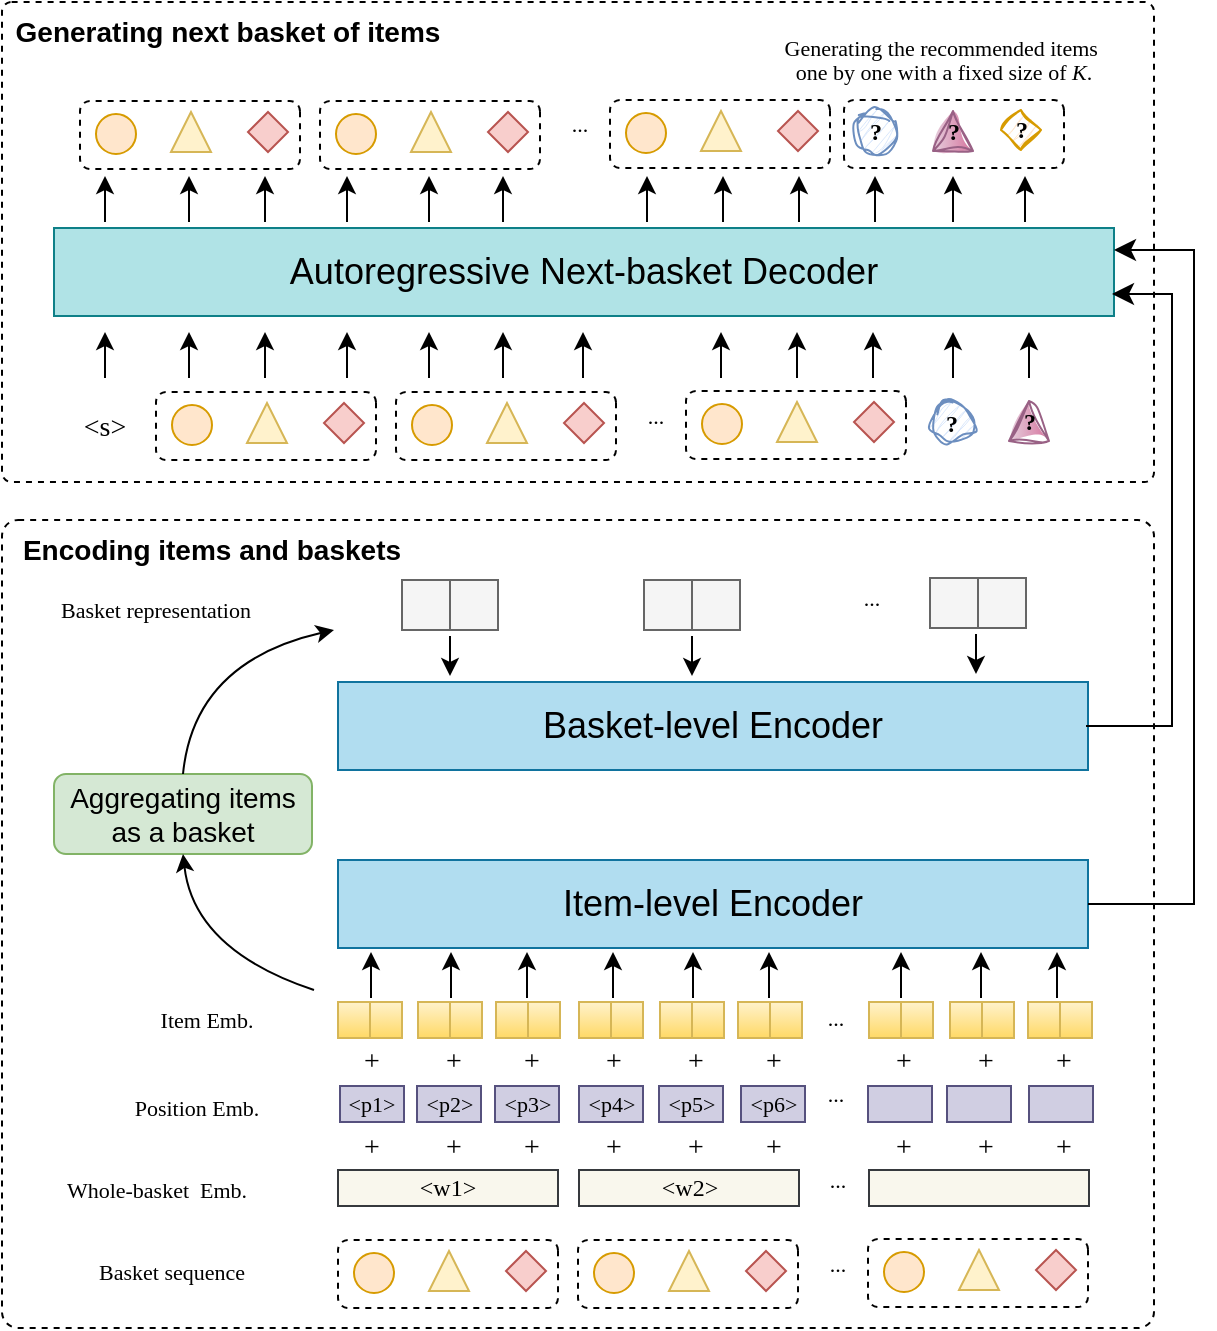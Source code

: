 <mxfile version="20.8.15" type="github">
  <diagram name="第 1 页" id="8yKQ9P1fdUPXftmwA2rd">
    <mxGraphModel dx="1050" dy="493" grid="1" gridSize="10" guides="1" tooltips="1" connect="1" arrows="1" fold="1" page="1" pageScale="1" pageWidth="610" pageHeight="670" math="0" shadow="0">
      <root>
        <mxCell id="0" />
        <mxCell id="1" parent="0" />
        <mxCell id="prbzHfDhQ1h4LxpTt1DE-318" value="" style="rounded=1;whiteSpace=wrap;html=1;fontFamily=Comic Sans MS;fontSize=12;dashed=1;arcSize=2;" vertex="1" parent="1">
          <mxGeometry x="4" y="3" width="576" height="240" as="geometry" />
        </mxCell>
        <mxCell id="prbzHfDhQ1h4LxpTt1DE-317" value="" style="rounded=1;whiteSpace=wrap;html=1;fontFamily=Comic Sans MS;fontSize=12;dashed=1;arcSize=2;" vertex="1" parent="1">
          <mxGeometry x="4" y="262" width="576" height="404" as="geometry" />
        </mxCell>
        <mxCell id="prbzHfDhQ1h4LxpTt1DE-309" value="" style="rounded=1;whiteSpace=wrap;html=1;dashed=1;direction=south;container=0;" vertex="1" parent="1">
          <mxGeometry x="425" y="52" width="110" height="34" as="geometry" />
        </mxCell>
        <mxCell id="prbzHfDhQ1h4LxpTt1DE-4" value="Aggregating items &lt;br&gt;as a basket" style="rounded=1;whiteSpace=wrap;html=1;fontSize=14;fillColor=#d5e8d4;strokeColor=#82b366;" vertex="1" parent="1">
          <mxGeometry x="30" y="389" width="129" height="40" as="geometry" />
        </mxCell>
        <mxCell id="prbzHfDhQ1h4LxpTt1DE-5" value="&lt;p style=&quot;line-height: 0%;&quot;&gt;&lt;font face=&quot;Comic Sans MS&quot; style=&quot;font-size: 11px;&quot;&gt;Basket&amp;nbsp;&lt;/font&gt;&lt;span style=&quot;font-size: 11px; font-family: &amp;quot;Comic Sans MS&amp;quot;; background-color: initial;&quot;&gt;sequence&lt;/span&gt;&lt;/p&gt;" style="text;strokeColor=none;align=center;fillColor=none;html=1;verticalAlign=middle;whiteSpace=wrap;rounded=0;dashed=1;" vertex="1" parent="1">
          <mxGeometry x="38.5" y="622" width="100" height="30" as="geometry" />
        </mxCell>
        <mxCell id="prbzHfDhQ1h4LxpTt1DE-36" value="" style="curved=1;endArrow=classic;html=1;rounded=0;fontFamily=Comic Sans MS;fontSize=14;entryX=0.5;entryY=1;entryDx=0;entryDy=0;" edge="1" parent="1" target="prbzHfDhQ1h4LxpTt1DE-4">
          <mxGeometry width="50" height="50" relative="1" as="geometry">
            <mxPoint x="160" y="497" as="sourcePoint" />
            <mxPoint x="93" y="436" as="targetPoint" />
            <Array as="points">
              <mxPoint x="100" y="477" />
            </Array>
          </mxGeometry>
        </mxCell>
        <mxCell id="prbzHfDhQ1h4LxpTt1DE-37" value="" style="curved=1;endArrow=classic;html=1;rounded=0;fontFamily=Comic Sans MS;fontSize=14;exitX=0.5;exitY=0;exitDx=0;exitDy=0;" edge="1" parent="1" source="prbzHfDhQ1h4LxpTt1DE-4">
          <mxGeometry width="50" height="50" relative="1" as="geometry">
            <mxPoint x="75" y="346" as="sourcePoint" />
            <mxPoint x="170" y="317" as="targetPoint" />
            <Array as="points">
              <mxPoint x="100" y="333" />
            </Array>
          </mxGeometry>
        </mxCell>
        <mxCell id="prbzHfDhQ1h4LxpTt1DE-47" value="&lt;p style=&quot;line-height: 0%;&quot;&gt;&lt;font face=&quot;Comic Sans MS&quot;&gt;&lt;span style=&quot;font-size: 11px;&quot;&gt;...&lt;/span&gt;&lt;/font&gt;&lt;/p&gt;" style="text;strokeColor=none;align=center;fillColor=none;html=1;verticalAlign=middle;whiteSpace=wrap;rounded=0;dashed=1;" vertex="1" parent="1">
          <mxGeometry x="424" y="285" width="30" height="30" as="geometry" />
        </mxCell>
        <mxCell id="prbzHfDhQ1h4LxpTt1DE-8" value="" style="rounded=1;whiteSpace=wrap;html=1;dashed=1;direction=south;container=0;" vertex="1" parent="1">
          <mxGeometry x="172" y="622" width="110" height="34" as="geometry" />
        </mxCell>
        <mxCell id="prbzHfDhQ1h4LxpTt1DE-9" value="" style="ellipse;whiteSpace=wrap;html=1;aspect=fixed;fillColor=#ffe6cc;strokeColor=#d79b00;container=0;" vertex="1" parent="1">
          <mxGeometry x="180" y="628.5" width="20" height="20" as="geometry" />
        </mxCell>
        <mxCell id="prbzHfDhQ1h4LxpTt1DE-26" value="" style="triangle;whiteSpace=wrap;html=1;fontFamily=Comic Sans MS;fontSize=14;direction=north;fillColor=#fff2cc;strokeColor=#d6b656;container=0;" vertex="1" parent="1">
          <mxGeometry x="217.5" y="627.5" width="20" height="20" as="geometry" />
        </mxCell>
        <mxCell id="prbzHfDhQ1h4LxpTt1DE-32" value="" style="rhombus;whiteSpace=wrap;html=1;fontFamily=Comic Sans MS;fontSize=14;fillColor=#f8cecc;strokeColor=#b85450;container=0;" vertex="1" parent="1">
          <mxGeometry x="256" y="627.5" width="20" height="20" as="geometry" />
        </mxCell>
        <mxCell id="prbzHfDhQ1h4LxpTt1DE-60" value="&lt;p style=&quot;line-height: 0%;&quot;&gt;&lt;font face=&quot;Comic Sans MS&quot;&gt;&lt;span style=&quot;font-size: 11px;&quot;&gt;...&lt;/span&gt;&lt;/font&gt;&lt;/p&gt;" style="text;strokeColor=none;align=center;fillColor=none;html=1;verticalAlign=middle;whiteSpace=wrap;rounded=0;dashed=1;" vertex="1" parent="1">
          <mxGeometry x="407" y="617.5" width="30" height="30" as="geometry" />
        </mxCell>
        <mxCell id="prbzHfDhQ1h4LxpTt1DE-73" value="&lt;font style=&quot;font-size: 18px;&quot;&gt;Item-level Encoder&lt;/font&gt;" style="rounded=0;whiteSpace=wrap;html=1;fillColor=#b1ddf0;strokeColor=#10739e;" vertex="1" parent="1">
          <mxGeometry x="172" y="432" width="375" height="44" as="geometry" />
        </mxCell>
        <mxCell id="prbzHfDhQ1h4LxpTt1DE-76" value="&lt;p style=&quot;line-height: 0%;&quot;&gt;&lt;font face=&quot;Comic Sans MS&quot;&gt;&lt;span style=&quot;font-size: 11px;&quot;&gt;Item Emb.&lt;/span&gt;&lt;/font&gt;&lt;/p&gt;" style="text;strokeColor=none;align=center;fillColor=none;html=1;verticalAlign=middle;whiteSpace=wrap;rounded=0;dashed=1;" vertex="1" parent="1">
          <mxGeometry x="68.25" y="496" width="76.5" height="30" as="geometry" />
        </mxCell>
        <mxCell id="prbzHfDhQ1h4LxpTt1DE-78" value="&lt;p style=&quot;line-height: 0%;&quot;&gt;&lt;font face=&quot;Comic Sans MS&quot;&gt;&lt;span style=&quot;font-size: 11px;&quot;&gt;Whole-basket&amp;nbsp; Emb.&lt;/span&gt;&lt;/font&gt;&lt;/p&gt;" style="text;strokeColor=none;align=center;fillColor=none;html=1;verticalAlign=middle;whiteSpace=wrap;rounded=0;dashed=1;" vertex="1" parent="1">
          <mxGeometry x="24" y="581" width="114.5" height="30" as="geometry" />
        </mxCell>
        <mxCell id="prbzHfDhQ1h4LxpTt1DE-79" value="&lt;p style=&quot;line-height: 0%;&quot;&gt;&lt;font face=&quot;Comic Sans MS&quot;&gt;&lt;span style=&quot;font-size: 11px;&quot;&gt;Position Emb.&lt;/span&gt;&lt;/font&gt;&lt;/p&gt;" style="text;strokeColor=none;align=center;fillColor=none;html=1;verticalAlign=middle;whiteSpace=wrap;rounded=0;dashed=1;" vertex="1" parent="1">
          <mxGeometry x="63.25" y="540" width="76.5" height="30" as="geometry" />
        </mxCell>
        <mxCell id="prbzHfDhQ1h4LxpTt1DE-113" value="+" style="text;strokeColor=none;align=center;fillColor=none;html=1;verticalAlign=middle;whiteSpace=wrap;rounded=0;fontSize=14;fontFamily=Lucida Console;" vertex="1" parent="1">
          <mxGeometry x="184" y="528" width="10" height="10" as="geometry" />
        </mxCell>
        <mxCell id="prbzHfDhQ1h4LxpTt1DE-114" value="+" style="text;strokeColor=none;align=center;fillColor=none;html=1;verticalAlign=middle;whiteSpace=wrap;rounded=0;fontSize=14;fontFamily=Lucida Console;" vertex="1" parent="1">
          <mxGeometry x="225" y="528" width="10" height="10" as="geometry" />
        </mxCell>
        <mxCell id="prbzHfDhQ1h4LxpTt1DE-115" value="+" style="text;strokeColor=none;align=center;fillColor=none;html=1;verticalAlign=middle;whiteSpace=wrap;rounded=0;fontSize=14;fontFamily=Lucida Console;" vertex="1" parent="1">
          <mxGeometry x="264" y="528" width="10" height="10" as="geometry" />
        </mxCell>
        <mxCell id="prbzHfDhQ1h4LxpTt1DE-122" value="&lt;font style=&quot;font-size: 11px;&quot;&gt;&amp;lt;p1&amp;gt;&lt;/font&gt;" style="rounded=0;whiteSpace=wrap;html=1;fontFamily=Lucida Console;fontSize=14;fillColor=#d0cee2;strokeColor=#56517e;" vertex="1" parent="1">
          <mxGeometry x="173" y="545" width="32" height="18" as="geometry" />
        </mxCell>
        <mxCell id="prbzHfDhQ1h4LxpTt1DE-123" value="&lt;font style=&quot;font-size: 11px;&quot;&gt;&amp;lt;p2&amp;gt;&lt;/font&gt;" style="rounded=0;whiteSpace=wrap;html=1;fontFamily=Lucida Console;fontSize=14;fillColor=#d0cee2;strokeColor=#56517e;" vertex="1" parent="1">
          <mxGeometry x="211.5" y="545" width="32" height="18" as="geometry" />
        </mxCell>
        <mxCell id="prbzHfDhQ1h4LxpTt1DE-124" value="&lt;font style=&quot;font-size: 11px;&quot;&gt;&amp;lt;p3&amp;gt;&lt;/font&gt;" style="rounded=0;whiteSpace=wrap;html=1;fontFamily=Lucida Console;fontSize=14;fillColor=#d0cee2;strokeColor=#56517e;" vertex="1" parent="1">
          <mxGeometry x="250.5" y="545" width="32" height="18" as="geometry" />
        </mxCell>
        <mxCell id="prbzHfDhQ1h4LxpTt1DE-126" value="&lt;font style=&quot;font-size: 11px;&quot;&gt;&amp;lt;p4&amp;gt;&lt;/font&gt;" style="rounded=0;whiteSpace=wrap;html=1;fontFamily=Lucida Console;fontSize=14;fillColor=#d0cee2;strokeColor=#56517e;" vertex="1" parent="1">
          <mxGeometry x="292.5" y="545" width="32" height="18" as="geometry" />
        </mxCell>
        <mxCell id="prbzHfDhQ1h4LxpTt1DE-127" value="&lt;font style=&quot;font-size: 11px;&quot;&gt;&amp;lt;p5&amp;gt;&lt;/font&gt;" style="rounded=0;whiteSpace=wrap;html=1;fontFamily=Lucida Console;fontSize=14;fillColor=#d0cee2;strokeColor=#56517e;" vertex="1" parent="1">
          <mxGeometry x="332.5" y="545" width="32" height="18" as="geometry" />
        </mxCell>
        <mxCell id="prbzHfDhQ1h4LxpTt1DE-128" value="&lt;font style=&quot;font-size: 11px;&quot;&gt;&amp;lt;p6&amp;gt;&lt;/font&gt;" style="rounded=0;whiteSpace=wrap;html=1;fontFamily=Lucida Console;fontSize=14;fillColor=#d0cee2;strokeColor=#56517e;" vertex="1" parent="1">
          <mxGeometry x="373.5" y="545" width="32" height="18" as="geometry" />
        </mxCell>
        <mxCell id="prbzHfDhQ1h4LxpTt1DE-129" value="" style="rounded=0;whiteSpace=wrap;html=1;fontFamily=Lucida Console;fontSize=14;fillColor=#d0cee2;strokeColor=#56517e;" vertex="1" parent="1">
          <mxGeometry x="437" y="545" width="32" height="18" as="geometry" />
        </mxCell>
        <mxCell id="prbzHfDhQ1h4LxpTt1DE-130" value="" style="rounded=0;whiteSpace=wrap;html=1;fontFamily=Lucida Console;fontSize=14;fillColor=#d0cee2;strokeColor=#56517e;" vertex="1" parent="1">
          <mxGeometry x="476.5" y="545" width="32" height="18" as="geometry" />
        </mxCell>
        <mxCell id="prbzHfDhQ1h4LxpTt1DE-131" value="" style="rounded=0;whiteSpace=wrap;html=1;fontFamily=Lucida Console;fontSize=14;fillColor=#d0cee2;strokeColor=#56517e;" vertex="1" parent="1">
          <mxGeometry x="517.5" y="545" width="32" height="18" as="geometry" />
        </mxCell>
        <mxCell id="prbzHfDhQ1h4LxpTt1DE-132" value="&lt;p style=&quot;line-height: 0%;&quot;&gt;&lt;font face=&quot;Comic Sans MS&quot;&gt;&lt;span style=&quot;font-size: 11px;&quot;&gt;...&lt;/span&gt;&lt;/font&gt;&lt;/p&gt;" style="text;strokeColor=none;align=center;fillColor=none;html=1;verticalAlign=middle;whiteSpace=wrap;rounded=0;dashed=1;" vertex="1" parent="1">
          <mxGeometry x="406" y="533" width="30" height="30" as="geometry" />
        </mxCell>
        <mxCell id="prbzHfDhQ1h4LxpTt1DE-153" value="" style="group;fillColor=#d5e8d4;strokeColor=#82b366;" vertex="1" connectable="0" parent="1">
          <mxGeometry x="212" y="503" width="32" height="18" as="geometry" />
        </mxCell>
        <mxCell id="prbzHfDhQ1h4LxpTt1DE-154" value="" style="rounded=0;whiteSpace=wrap;html=1;fontFamily=Comic Sans MS;fontSize=11;fillColor=#fff2cc;strokeColor=#d6b656;gradientColor=#ffd966;" vertex="1" parent="prbzHfDhQ1h4LxpTt1DE-153">
          <mxGeometry width="32" height="18" as="geometry" />
        </mxCell>
        <mxCell id="prbzHfDhQ1h4LxpTt1DE-155" value="" style="endArrow=none;html=1;rounded=0;fontFamily=Comic Sans MS;fontSize=11;entryX=0.5;entryY=0;entryDx=0;entryDy=0;exitX=0.5;exitY=1;exitDx=0;exitDy=0;fillColor=#fff2cc;strokeColor=#d6b656;gradientColor=#ffd966;" edge="1" parent="prbzHfDhQ1h4LxpTt1DE-153" source="prbzHfDhQ1h4LxpTt1DE-154" target="prbzHfDhQ1h4LxpTt1DE-154">
          <mxGeometry width="50" height="50" relative="1" as="geometry">
            <mxPoint x="-40" y="81" as="sourcePoint" />
            <mxPoint y="36" as="targetPoint" />
          </mxGeometry>
        </mxCell>
        <mxCell id="prbzHfDhQ1h4LxpTt1DE-156" value="" style="group;fillColor=#d5e8d4;strokeColor=#82b366;" vertex="1" connectable="0" parent="1">
          <mxGeometry x="251" y="503" width="32" height="18" as="geometry" />
        </mxCell>
        <mxCell id="prbzHfDhQ1h4LxpTt1DE-157" value="" style="rounded=0;whiteSpace=wrap;html=1;fontFamily=Comic Sans MS;fontSize=11;fillColor=#fff2cc;strokeColor=#d6b656;gradientColor=#ffd966;" vertex="1" parent="prbzHfDhQ1h4LxpTt1DE-156">
          <mxGeometry width="32" height="18" as="geometry" />
        </mxCell>
        <mxCell id="prbzHfDhQ1h4LxpTt1DE-158" value="" style="endArrow=none;html=1;rounded=0;fontFamily=Comic Sans MS;fontSize=11;entryX=0.5;entryY=0;entryDx=0;entryDy=0;exitX=0.5;exitY=1;exitDx=0;exitDy=0;fillColor=#fff2cc;strokeColor=#d6b656;gradientColor=#ffd966;" edge="1" parent="prbzHfDhQ1h4LxpTt1DE-156" source="prbzHfDhQ1h4LxpTt1DE-157" target="prbzHfDhQ1h4LxpTt1DE-157">
          <mxGeometry width="50" height="50" relative="1" as="geometry">
            <mxPoint x="-40" y="81" as="sourcePoint" />
            <mxPoint y="36" as="targetPoint" />
          </mxGeometry>
        </mxCell>
        <mxCell id="prbzHfDhQ1h4LxpTt1DE-159" value="+" style="text;strokeColor=none;align=center;fillColor=none;html=1;verticalAlign=middle;whiteSpace=wrap;rounded=0;fontSize=14;fontFamily=Lucida Console;" vertex="1" parent="1">
          <mxGeometry x="305" y="528" width="10" height="10" as="geometry" />
        </mxCell>
        <mxCell id="prbzHfDhQ1h4LxpTt1DE-160" value="+" style="text;strokeColor=none;align=center;fillColor=none;html=1;verticalAlign=middle;whiteSpace=wrap;rounded=0;fontSize=14;fontFamily=Lucida Console;" vertex="1" parent="1">
          <mxGeometry x="346" y="528" width="10" height="10" as="geometry" />
        </mxCell>
        <mxCell id="prbzHfDhQ1h4LxpTt1DE-161" value="+" style="text;strokeColor=none;align=center;fillColor=none;html=1;verticalAlign=middle;whiteSpace=wrap;rounded=0;fontSize=14;fontFamily=Lucida Console;" vertex="1" parent="1">
          <mxGeometry x="385" y="528" width="10" height="10" as="geometry" />
        </mxCell>
        <mxCell id="prbzHfDhQ1h4LxpTt1DE-162" value="" style="group;fillColor=#d5e8d4;strokeColor=#82b366;" vertex="1" connectable="0" parent="1">
          <mxGeometry x="292.5" y="503" width="32" height="18" as="geometry" />
        </mxCell>
        <mxCell id="prbzHfDhQ1h4LxpTt1DE-163" value="" style="rounded=0;whiteSpace=wrap;html=1;fontFamily=Comic Sans MS;fontSize=11;fillColor=#fff2cc;strokeColor=#d6b656;gradientColor=#ffd966;" vertex="1" parent="prbzHfDhQ1h4LxpTt1DE-162">
          <mxGeometry width="32" height="18" as="geometry" />
        </mxCell>
        <mxCell id="prbzHfDhQ1h4LxpTt1DE-164" value="" style="endArrow=none;html=1;rounded=0;fontFamily=Comic Sans MS;fontSize=11;entryX=0.5;entryY=0;entryDx=0;entryDy=0;exitX=0.5;exitY=1;exitDx=0;exitDy=0;fillColor=#fff2cc;strokeColor=#d6b656;gradientColor=#ffd966;" edge="1" parent="prbzHfDhQ1h4LxpTt1DE-162" source="prbzHfDhQ1h4LxpTt1DE-163" target="prbzHfDhQ1h4LxpTt1DE-163">
          <mxGeometry width="50" height="50" relative="1" as="geometry">
            <mxPoint x="-40" y="81" as="sourcePoint" />
            <mxPoint y="36" as="targetPoint" />
          </mxGeometry>
        </mxCell>
        <mxCell id="prbzHfDhQ1h4LxpTt1DE-165" value="" style="group;fillColor=#d5e8d4;strokeColor=#82b366;" vertex="1" connectable="0" parent="1">
          <mxGeometry x="333" y="503" width="32" height="18" as="geometry" />
        </mxCell>
        <mxCell id="prbzHfDhQ1h4LxpTt1DE-166" value="" style="rounded=0;whiteSpace=wrap;html=1;fontFamily=Comic Sans MS;fontSize=11;fillColor=#fff2cc;strokeColor=#d6b656;gradientColor=#ffd966;" vertex="1" parent="prbzHfDhQ1h4LxpTt1DE-165">
          <mxGeometry width="32" height="18" as="geometry" />
        </mxCell>
        <mxCell id="prbzHfDhQ1h4LxpTt1DE-167" value="" style="endArrow=none;html=1;rounded=0;fontFamily=Comic Sans MS;fontSize=11;entryX=0.5;entryY=0;entryDx=0;entryDy=0;exitX=0.5;exitY=1;exitDx=0;exitDy=0;fillColor=#fff2cc;strokeColor=#d6b656;gradientColor=#ffd966;" edge="1" parent="prbzHfDhQ1h4LxpTt1DE-165" source="prbzHfDhQ1h4LxpTt1DE-166" target="prbzHfDhQ1h4LxpTt1DE-166">
          <mxGeometry width="50" height="50" relative="1" as="geometry">
            <mxPoint x="-40" y="81" as="sourcePoint" />
            <mxPoint y="36" as="targetPoint" />
          </mxGeometry>
        </mxCell>
        <mxCell id="prbzHfDhQ1h4LxpTt1DE-168" value="" style="group;fillColor=#d5e8d4;strokeColor=#82b366;" vertex="1" connectable="0" parent="1">
          <mxGeometry x="372" y="503" width="32" height="18" as="geometry" />
        </mxCell>
        <mxCell id="prbzHfDhQ1h4LxpTt1DE-169" value="" style="rounded=0;whiteSpace=wrap;html=1;fontFamily=Comic Sans MS;fontSize=11;fillColor=#fff2cc;strokeColor=#d6b656;gradientColor=#ffd966;" vertex="1" parent="prbzHfDhQ1h4LxpTt1DE-168">
          <mxGeometry width="32" height="18" as="geometry" />
        </mxCell>
        <mxCell id="prbzHfDhQ1h4LxpTt1DE-170" value="" style="endArrow=none;html=1;rounded=0;fontFamily=Comic Sans MS;fontSize=11;entryX=0.5;entryY=0;entryDx=0;entryDy=0;exitX=0.5;exitY=1;exitDx=0;exitDy=0;fillColor=#fff2cc;strokeColor=#d6b656;gradientColor=#ffd966;" edge="1" parent="prbzHfDhQ1h4LxpTt1DE-168" source="prbzHfDhQ1h4LxpTt1DE-169" target="prbzHfDhQ1h4LxpTt1DE-169">
          <mxGeometry width="50" height="50" relative="1" as="geometry">
            <mxPoint x="-40" y="81" as="sourcePoint" />
            <mxPoint y="36" as="targetPoint" />
          </mxGeometry>
        </mxCell>
        <mxCell id="prbzHfDhQ1h4LxpTt1DE-171" value="&lt;p style=&quot;line-height: 0%;&quot;&gt;&lt;font face=&quot;Comic Sans MS&quot;&gt;&lt;span style=&quot;font-size: 11px;&quot;&gt;...&lt;/span&gt;&lt;/font&gt;&lt;/p&gt;" style="text;strokeColor=none;align=center;fillColor=none;html=1;verticalAlign=middle;whiteSpace=wrap;rounded=0;dashed=1;" vertex="1" parent="1">
          <mxGeometry x="406" y="495" width="30" height="30" as="geometry" />
        </mxCell>
        <mxCell id="prbzHfDhQ1h4LxpTt1DE-172" value="+" style="text;strokeColor=none;align=center;fillColor=none;html=1;verticalAlign=middle;whiteSpace=wrap;rounded=0;fontSize=14;fontFamily=Lucida Console;" vertex="1" parent="1">
          <mxGeometry x="450" y="528" width="10" height="10" as="geometry" />
        </mxCell>
        <mxCell id="prbzHfDhQ1h4LxpTt1DE-173" value="+" style="text;strokeColor=none;align=center;fillColor=none;html=1;verticalAlign=middle;whiteSpace=wrap;rounded=0;fontSize=14;fontFamily=Lucida Console;" vertex="1" parent="1">
          <mxGeometry x="491" y="528" width="10" height="10" as="geometry" />
        </mxCell>
        <mxCell id="prbzHfDhQ1h4LxpTt1DE-174" value="+" style="text;strokeColor=none;align=center;fillColor=none;html=1;verticalAlign=middle;whiteSpace=wrap;rounded=0;fontSize=14;fontFamily=Lucida Console;" vertex="1" parent="1">
          <mxGeometry x="530" y="528" width="10" height="10" as="geometry" />
        </mxCell>
        <mxCell id="prbzHfDhQ1h4LxpTt1DE-175" value="" style="group;fillColor=#d5e8d4;strokeColor=#82b366;" vertex="1" connectable="0" parent="1">
          <mxGeometry x="437.5" y="503" width="32" height="18" as="geometry" />
        </mxCell>
        <mxCell id="prbzHfDhQ1h4LxpTt1DE-176" value="" style="rounded=0;whiteSpace=wrap;html=1;fontFamily=Comic Sans MS;fontSize=11;fillColor=#fff2cc;strokeColor=#d6b656;gradientColor=#ffd966;" vertex="1" parent="prbzHfDhQ1h4LxpTt1DE-175">
          <mxGeometry width="32" height="18" as="geometry" />
        </mxCell>
        <mxCell id="prbzHfDhQ1h4LxpTt1DE-177" value="" style="endArrow=none;html=1;rounded=0;fontFamily=Comic Sans MS;fontSize=11;entryX=0.5;entryY=0;entryDx=0;entryDy=0;exitX=0.5;exitY=1;exitDx=0;exitDy=0;fillColor=#fff2cc;strokeColor=#d6b656;gradientColor=#ffd966;" edge="1" parent="prbzHfDhQ1h4LxpTt1DE-175" source="prbzHfDhQ1h4LxpTt1DE-176" target="prbzHfDhQ1h4LxpTt1DE-176">
          <mxGeometry width="50" height="50" relative="1" as="geometry">
            <mxPoint x="-40" y="81" as="sourcePoint" />
            <mxPoint y="36" as="targetPoint" />
          </mxGeometry>
        </mxCell>
        <mxCell id="prbzHfDhQ1h4LxpTt1DE-178" value="" style="group;fillColor=#d5e8d4;strokeColor=#82b366;" vertex="1" connectable="0" parent="1">
          <mxGeometry x="478" y="503" width="32" height="18" as="geometry" />
        </mxCell>
        <mxCell id="prbzHfDhQ1h4LxpTt1DE-179" value="" style="rounded=0;whiteSpace=wrap;html=1;fontFamily=Comic Sans MS;fontSize=11;fillColor=#fff2cc;strokeColor=#d6b656;gradientColor=#ffd966;" vertex="1" parent="prbzHfDhQ1h4LxpTt1DE-178">
          <mxGeometry width="32" height="18" as="geometry" />
        </mxCell>
        <mxCell id="prbzHfDhQ1h4LxpTt1DE-180" value="" style="endArrow=none;html=1;rounded=0;fontFamily=Comic Sans MS;fontSize=11;entryX=0.5;entryY=0;entryDx=0;entryDy=0;exitX=0.5;exitY=1;exitDx=0;exitDy=0;fillColor=#fff2cc;strokeColor=#d6b656;gradientColor=#ffd966;" edge="1" parent="prbzHfDhQ1h4LxpTt1DE-178" source="prbzHfDhQ1h4LxpTt1DE-179" target="prbzHfDhQ1h4LxpTt1DE-179">
          <mxGeometry width="50" height="50" relative="1" as="geometry">
            <mxPoint x="-40" y="81" as="sourcePoint" />
            <mxPoint y="36" as="targetPoint" />
          </mxGeometry>
        </mxCell>
        <mxCell id="prbzHfDhQ1h4LxpTt1DE-181" value="" style="group;fillColor=#d5e8d4;strokeColor=#82b366;" vertex="1" connectable="0" parent="1">
          <mxGeometry x="517" y="503" width="32" height="18" as="geometry" />
        </mxCell>
        <mxCell id="prbzHfDhQ1h4LxpTt1DE-182" value="" style="rounded=0;whiteSpace=wrap;html=1;fontFamily=Comic Sans MS;fontSize=11;fillColor=#fff2cc;strokeColor=#d6b656;gradientColor=#ffd966;" vertex="1" parent="prbzHfDhQ1h4LxpTt1DE-181">
          <mxGeometry width="32" height="18" as="geometry" />
        </mxCell>
        <mxCell id="prbzHfDhQ1h4LxpTt1DE-183" value="" style="endArrow=none;html=1;rounded=0;fontFamily=Comic Sans MS;fontSize=11;entryX=0.5;entryY=0;entryDx=0;entryDy=0;exitX=0.5;exitY=1;exitDx=0;exitDy=0;fillColor=#fff2cc;strokeColor=#d6b656;gradientColor=#ffd966;" edge="1" parent="prbzHfDhQ1h4LxpTt1DE-181" source="prbzHfDhQ1h4LxpTt1DE-182" target="prbzHfDhQ1h4LxpTt1DE-182">
          <mxGeometry width="50" height="50" relative="1" as="geometry">
            <mxPoint x="-40" y="81" as="sourcePoint" />
            <mxPoint y="36" as="targetPoint" />
          </mxGeometry>
        </mxCell>
        <mxCell id="prbzHfDhQ1h4LxpTt1DE-184" value="+" style="text;strokeColor=none;align=center;fillColor=none;html=1;verticalAlign=middle;whiteSpace=wrap;rounded=0;fontSize=14;fontFamily=Lucida Console;" vertex="1" parent="1">
          <mxGeometry x="184" y="571" width="10" height="10" as="geometry" />
        </mxCell>
        <mxCell id="prbzHfDhQ1h4LxpTt1DE-185" value="+" style="text;strokeColor=none;align=center;fillColor=none;html=1;verticalAlign=middle;whiteSpace=wrap;rounded=0;fontSize=14;fontFamily=Lucida Console;" vertex="1" parent="1">
          <mxGeometry x="225" y="571" width="10" height="10" as="geometry" />
        </mxCell>
        <mxCell id="prbzHfDhQ1h4LxpTt1DE-186" value="+" style="text;strokeColor=none;align=center;fillColor=none;html=1;verticalAlign=middle;whiteSpace=wrap;rounded=0;fontSize=14;fontFamily=Lucida Console;" vertex="1" parent="1">
          <mxGeometry x="264" y="571" width="10" height="10" as="geometry" />
        </mxCell>
        <mxCell id="prbzHfDhQ1h4LxpTt1DE-187" value="+" style="text;strokeColor=none;align=center;fillColor=none;html=1;verticalAlign=middle;whiteSpace=wrap;rounded=0;fontSize=14;fontFamily=Lucida Console;" vertex="1" parent="1">
          <mxGeometry x="305" y="571" width="10" height="10" as="geometry" />
        </mxCell>
        <mxCell id="prbzHfDhQ1h4LxpTt1DE-188" value="+" style="text;strokeColor=none;align=center;fillColor=none;html=1;verticalAlign=middle;whiteSpace=wrap;rounded=0;fontSize=14;fontFamily=Lucida Console;" vertex="1" parent="1">
          <mxGeometry x="346" y="571" width="10" height="10" as="geometry" />
        </mxCell>
        <mxCell id="prbzHfDhQ1h4LxpTt1DE-189" value="+" style="text;strokeColor=none;align=center;fillColor=none;html=1;verticalAlign=middle;whiteSpace=wrap;rounded=0;fontSize=14;fontFamily=Lucida Console;" vertex="1" parent="1">
          <mxGeometry x="385" y="571" width="10" height="10" as="geometry" />
        </mxCell>
        <mxCell id="prbzHfDhQ1h4LxpTt1DE-190" value="+" style="text;strokeColor=none;align=center;fillColor=none;html=1;verticalAlign=middle;whiteSpace=wrap;rounded=0;fontSize=14;fontFamily=Lucida Console;" vertex="1" parent="1">
          <mxGeometry x="450" y="571" width="10" height="10" as="geometry" />
        </mxCell>
        <mxCell id="prbzHfDhQ1h4LxpTt1DE-191" value="+" style="text;strokeColor=none;align=center;fillColor=none;html=1;verticalAlign=middle;whiteSpace=wrap;rounded=0;fontSize=14;fontFamily=Lucida Console;" vertex="1" parent="1">
          <mxGeometry x="491" y="571" width="10" height="10" as="geometry" />
        </mxCell>
        <mxCell id="prbzHfDhQ1h4LxpTt1DE-192" value="+" style="text;strokeColor=none;align=center;fillColor=none;html=1;verticalAlign=middle;whiteSpace=wrap;rounded=0;fontSize=14;fontFamily=Lucida Console;" vertex="1" parent="1">
          <mxGeometry x="530" y="571" width="10" height="10" as="geometry" />
        </mxCell>
        <mxCell id="prbzHfDhQ1h4LxpTt1DE-197" value="&lt;font style=&quot;font-size: 12px;&quot;&gt;&amp;lt;w1&amp;gt;&lt;/font&gt;" style="rounded=0;whiteSpace=wrap;html=1;fontFamily=Lucida Console;fontSize=14;fillColor=#f9f7ed;strokeColor=#36393d;" vertex="1" parent="1">
          <mxGeometry x="172" y="587" width="110" height="18" as="geometry" />
        </mxCell>
        <mxCell id="prbzHfDhQ1h4LxpTt1DE-200" value="" style="group;fillColor=#d5e8d4;strokeColor=#82b366;" vertex="1" connectable="0" parent="1">
          <mxGeometry x="172" y="503" width="32" height="18" as="geometry" />
        </mxCell>
        <mxCell id="prbzHfDhQ1h4LxpTt1DE-201" value="" style="rounded=0;whiteSpace=wrap;html=1;fontFamily=Comic Sans MS;fontSize=11;fillColor=#fff2cc;strokeColor=#d6b656;gradientColor=#ffd966;" vertex="1" parent="prbzHfDhQ1h4LxpTt1DE-200">
          <mxGeometry width="32" height="18" as="geometry" />
        </mxCell>
        <mxCell id="prbzHfDhQ1h4LxpTt1DE-202" value="" style="endArrow=none;html=1;rounded=0;fontFamily=Comic Sans MS;fontSize=11;entryX=0.5;entryY=0;entryDx=0;entryDy=0;exitX=0.5;exitY=1;exitDx=0;exitDy=0;fillColor=#fff2cc;strokeColor=#d6b656;gradientColor=#ffd966;" edge="1" parent="prbzHfDhQ1h4LxpTt1DE-200" source="prbzHfDhQ1h4LxpTt1DE-201" target="prbzHfDhQ1h4LxpTt1DE-201">
          <mxGeometry width="50" height="50" relative="1" as="geometry">
            <mxPoint x="-40" y="81" as="sourcePoint" />
            <mxPoint y="36" as="targetPoint" />
          </mxGeometry>
        </mxCell>
        <mxCell id="prbzHfDhQ1h4LxpTt1DE-205" value="&lt;font style=&quot;font-size: 12px;&quot;&gt;&amp;lt;w2&amp;gt;&lt;/font&gt;" style="rounded=0;whiteSpace=wrap;html=1;fontFamily=Lucida Console;fontSize=14;fillColor=#f9f7ed;strokeColor=#36393d;" vertex="1" parent="1">
          <mxGeometry x="292.5" y="587" width="110" height="18" as="geometry" />
        </mxCell>
        <mxCell id="prbzHfDhQ1h4LxpTt1DE-206" value="" style="rounded=0;whiteSpace=wrap;html=1;fontFamily=Lucida Console;fontSize=14;fillColor=#f9f7ed;strokeColor=#36393d;" vertex="1" parent="1">
          <mxGeometry x="437.5" y="587" width="110" height="18" as="geometry" />
        </mxCell>
        <mxCell id="prbzHfDhQ1h4LxpTt1DE-207" value="&lt;p style=&quot;line-height: 0%;&quot;&gt;&lt;font face=&quot;Comic Sans MS&quot;&gt;&lt;span style=&quot;font-size: 11px;&quot;&gt;...&lt;/span&gt;&lt;/font&gt;&lt;/p&gt;" style="text;strokeColor=none;align=center;fillColor=none;html=1;verticalAlign=middle;whiteSpace=wrap;rounded=0;dashed=1;" vertex="1" parent="1">
          <mxGeometry x="407" y="576" width="30" height="30" as="geometry" />
        </mxCell>
        <mxCell id="prbzHfDhQ1h4LxpTt1DE-210" value="" style="rounded=1;whiteSpace=wrap;html=1;dashed=1;direction=south;container=0;" vertex="1" parent="1">
          <mxGeometry x="292" y="622" width="110" height="34" as="geometry" />
        </mxCell>
        <mxCell id="prbzHfDhQ1h4LxpTt1DE-211" value="" style="ellipse;whiteSpace=wrap;html=1;aspect=fixed;fillColor=#ffe6cc;strokeColor=#d79b00;container=0;" vertex="1" parent="1">
          <mxGeometry x="300" y="628.5" width="20" height="20" as="geometry" />
        </mxCell>
        <mxCell id="prbzHfDhQ1h4LxpTt1DE-212" value="" style="triangle;whiteSpace=wrap;html=1;fontFamily=Comic Sans MS;fontSize=14;direction=north;fillColor=#fff2cc;strokeColor=#d6b656;container=0;" vertex="1" parent="1">
          <mxGeometry x="337.5" y="627.5" width="20" height="20" as="geometry" />
        </mxCell>
        <mxCell id="prbzHfDhQ1h4LxpTt1DE-213" value="" style="rhombus;whiteSpace=wrap;html=1;fontFamily=Comic Sans MS;fontSize=14;fillColor=#f8cecc;strokeColor=#b85450;container=0;" vertex="1" parent="1">
          <mxGeometry x="376" y="627.5" width="20" height="20" as="geometry" />
        </mxCell>
        <mxCell id="prbzHfDhQ1h4LxpTt1DE-214" value="" style="rounded=1;whiteSpace=wrap;html=1;dashed=1;direction=south;container=0;" vertex="1" parent="1">
          <mxGeometry x="437" y="621.5" width="110" height="34" as="geometry" />
        </mxCell>
        <mxCell id="prbzHfDhQ1h4LxpTt1DE-215" value="" style="ellipse;whiteSpace=wrap;html=1;aspect=fixed;fillColor=#ffe6cc;strokeColor=#d79b00;container=0;" vertex="1" parent="1">
          <mxGeometry x="445" y="628" width="20" height="20" as="geometry" />
        </mxCell>
        <mxCell id="prbzHfDhQ1h4LxpTt1DE-216" value="" style="triangle;whiteSpace=wrap;html=1;fontFamily=Comic Sans MS;fontSize=14;direction=north;fillColor=#fff2cc;strokeColor=#d6b656;container=0;" vertex="1" parent="1">
          <mxGeometry x="482.5" y="627" width="20" height="20" as="geometry" />
        </mxCell>
        <mxCell id="prbzHfDhQ1h4LxpTt1DE-217" value="" style="rhombus;whiteSpace=wrap;html=1;fontFamily=Comic Sans MS;fontSize=14;fillColor=#f8cecc;strokeColor=#b85450;container=0;" vertex="1" parent="1">
          <mxGeometry x="521" y="627" width="20" height="20" as="geometry" />
        </mxCell>
        <mxCell id="prbzHfDhQ1h4LxpTt1DE-218" value="" style="endArrow=classic;html=1;rounded=0;fontFamily=Comic Sans MS;fontSize=11;" edge="1" parent="1">
          <mxGeometry width="50" height="50" relative="1" as="geometry">
            <mxPoint x="188.5" y="501" as="sourcePoint" />
            <mxPoint x="188.5" y="478" as="targetPoint" />
            <Array as="points" />
          </mxGeometry>
        </mxCell>
        <mxCell id="prbzHfDhQ1h4LxpTt1DE-219" value="" style="endArrow=classic;html=1;rounded=0;fontFamily=Comic Sans MS;fontSize=11;" edge="1" parent="1">
          <mxGeometry width="50" height="50" relative="1" as="geometry">
            <mxPoint x="228" y="320" as="sourcePoint" />
            <mxPoint x="228" y="340" as="targetPoint" />
            <Array as="points" />
          </mxGeometry>
        </mxCell>
        <mxCell id="prbzHfDhQ1h4LxpTt1DE-220" value="" style="endArrow=classic;html=1;rounded=0;fontFamily=Comic Sans MS;fontSize=11;" edge="1" parent="1">
          <mxGeometry width="50" height="50" relative="1" as="geometry">
            <mxPoint x="349" y="320" as="sourcePoint" />
            <mxPoint x="349" y="340" as="targetPoint" />
            <Array as="points" />
          </mxGeometry>
        </mxCell>
        <mxCell id="prbzHfDhQ1h4LxpTt1DE-221" value="" style="endArrow=classic;html=1;rounded=0;fontFamily=Comic Sans MS;fontSize=11;" edge="1" parent="1">
          <mxGeometry width="50" height="50" relative="1" as="geometry">
            <mxPoint x="228.5" y="501" as="sourcePoint" />
            <mxPoint x="228.5" y="478" as="targetPoint" />
            <Array as="points" />
          </mxGeometry>
        </mxCell>
        <mxCell id="prbzHfDhQ1h4LxpTt1DE-222" value="" style="endArrow=classic;html=1;rounded=0;fontFamily=Comic Sans MS;fontSize=11;" edge="1" parent="1">
          <mxGeometry width="50" height="50" relative="1" as="geometry">
            <mxPoint x="266.5" y="501" as="sourcePoint" />
            <mxPoint x="266.5" y="478" as="targetPoint" />
            <Array as="points" />
          </mxGeometry>
        </mxCell>
        <mxCell id="prbzHfDhQ1h4LxpTt1DE-225" value="" style="endArrow=classic;html=1;rounded=0;fontFamily=Comic Sans MS;fontSize=11;" edge="1" parent="1">
          <mxGeometry width="50" height="50" relative="1" as="geometry">
            <mxPoint x="309.5" y="501" as="sourcePoint" />
            <mxPoint x="309.5" y="478" as="targetPoint" />
            <Array as="points" />
          </mxGeometry>
        </mxCell>
        <mxCell id="prbzHfDhQ1h4LxpTt1DE-226" value="" style="endArrow=classic;html=1;rounded=0;fontFamily=Comic Sans MS;fontSize=11;" edge="1" parent="1">
          <mxGeometry width="50" height="50" relative="1" as="geometry">
            <mxPoint x="349.5" y="501" as="sourcePoint" />
            <mxPoint x="349.5" y="478" as="targetPoint" />
            <Array as="points" />
          </mxGeometry>
        </mxCell>
        <mxCell id="prbzHfDhQ1h4LxpTt1DE-227" value="" style="endArrow=classic;html=1;rounded=0;fontFamily=Comic Sans MS;fontSize=11;" edge="1" parent="1">
          <mxGeometry width="50" height="50" relative="1" as="geometry">
            <mxPoint x="387.5" y="501" as="sourcePoint" />
            <mxPoint x="387.5" y="478" as="targetPoint" />
            <Array as="points" />
          </mxGeometry>
        </mxCell>
        <mxCell id="prbzHfDhQ1h4LxpTt1DE-228" value="" style="endArrow=classic;html=1;rounded=0;fontFamily=Comic Sans MS;fontSize=11;" edge="1" parent="1">
          <mxGeometry width="50" height="50" relative="1" as="geometry">
            <mxPoint x="453.5" y="501" as="sourcePoint" />
            <mxPoint x="453.5" y="478" as="targetPoint" />
            <Array as="points" />
          </mxGeometry>
        </mxCell>
        <mxCell id="prbzHfDhQ1h4LxpTt1DE-229" value="" style="endArrow=classic;html=1;rounded=0;fontFamily=Comic Sans MS;fontSize=11;" edge="1" parent="1">
          <mxGeometry width="50" height="50" relative="1" as="geometry">
            <mxPoint x="493.5" y="501" as="sourcePoint" />
            <mxPoint x="493.5" y="478" as="targetPoint" />
            <Array as="points" />
          </mxGeometry>
        </mxCell>
        <mxCell id="prbzHfDhQ1h4LxpTt1DE-230" value="" style="endArrow=classic;html=1;rounded=0;fontFamily=Comic Sans MS;fontSize=11;" edge="1" parent="1">
          <mxGeometry width="50" height="50" relative="1" as="geometry">
            <mxPoint x="531.5" y="501" as="sourcePoint" />
            <mxPoint x="531.5" y="478" as="targetPoint" />
            <Array as="points" />
          </mxGeometry>
        </mxCell>
        <mxCell id="prbzHfDhQ1h4LxpTt1DE-231" value="&lt;font style=&quot;font-size: 18px;&quot;&gt;Basket-level Encoder&lt;/font&gt;" style="rounded=0;whiteSpace=wrap;html=1;fillColor=#b1ddf0;strokeColor=#10739e;" vertex="1" parent="1">
          <mxGeometry x="172" y="343" width="375" height="44" as="geometry" />
        </mxCell>
        <mxCell id="prbzHfDhQ1h4LxpTt1DE-234" value="" style="endArrow=classic;html=1;rounded=0;fontFamily=Comic Sans MS;fontSize=11;" edge="1" parent="1">
          <mxGeometry width="50" height="50" relative="1" as="geometry">
            <mxPoint x="491" y="319" as="sourcePoint" />
            <mxPoint x="491" y="339" as="targetPoint" />
            <Array as="points" />
          </mxGeometry>
        </mxCell>
        <mxCell id="prbzHfDhQ1h4LxpTt1DE-237" value="" style="group;fillColor=#f5f5f5;strokeColor=#666666;fontColor=#333333;" vertex="1" connectable="0" parent="1">
          <mxGeometry x="468" y="291" width="48" height="25" as="geometry" />
        </mxCell>
        <mxCell id="prbzHfDhQ1h4LxpTt1DE-238" value="" style="rounded=0;whiteSpace=wrap;html=1;fontFamily=Comic Sans MS;fontSize=11;fillColor=#f5f5f5;strokeColor=#666666;fontColor=#333333;" vertex="1" parent="prbzHfDhQ1h4LxpTt1DE-237">
          <mxGeometry width="48" height="25" as="geometry" />
        </mxCell>
        <mxCell id="prbzHfDhQ1h4LxpTt1DE-239" value="" style="endArrow=none;html=1;rounded=0;fontFamily=Comic Sans MS;fontSize=11;entryX=0.5;entryY=0;entryDx=0;entryDy=0;exitX=0.5;exitY=1;exitDx=0;exitDy=0;fillColor=#f5f5f5;strokeColor=#666666;" edge="1" parent="prbzHfDhQ1h4LxpTt1DE-237" source="prbzHfDhQ1h4LxpTt1DE-238" target="prbzHfDhQ1h4LxpTt1DE-238">
          <mxGeometry width="50" height="50" relative="1" as="geometry">
            <mxPoint x="-60" y="112.5" as="sourcePoint" />
            <mxPoint y="50" as="targetPoint" />
          </mxGeometry>
        </mxCell>
        <mxCell id="prbzHfDhQ1h4LxpTt1DE-240" value="" style="group;fillColor=#f5f5f5;strokeColor=#666666;fontColor=#333333;" vertex="1" connectable="0" parent="1">
          <mxGeometry x="325" y="292" width="48" height="25" as="geometry" />
        </mxCell>
        <mxCell id="prbzHfDhQ1h4LxpTt1DE-241" value="" style="rounded=0;whiteSpace=wrap;html=1;fontFamily=Comic Sans MS;fontSize=11;fillColor=#f5f5f5;strokeColor=#666666;fontColor=#333333;" vertex="1" parent="prbzHfDhQ1h4LxpTt1DE-240">
          <mxGeometry width="48" height="25" as="geometry" />
        </mxCell>
        <mxCell id="prbzHfDhQ1h4LxpTt1DE-242" value="" style="endArrow=none;html=1;rounded=0;fontFamily=Comic Sans MS;fontSize=11;entryX=0.5;entryY=0;entryDx=0;entryDy=0;exitX=0.5;exitY=1;exitDx=0;exitDy=0;fillColor=#f5f5f5;strokeColor=#666666;" edge="1" parent="prbzHfDhQ1h4LxpTt1DE-240" source="prbzHfDhQ1h4LxpTt1DE-241" target="prbzHfDhQ1h4LxpTt1DE-241">
          <mxGeometry width="50" height="50" relative="1" as="geometry">
            <mxPoint x="-60" y="112.5" as="sourcePoint" />
            <mxPoint y="50" as="targetPoint" />
          </mxGeometry>
        </mxCell>
        <mxCell id="prbzHfDhQ1h4LxpTt1DE-247" value="" style="group;fillColor=#f5f5f5;strokeColor=#666666;fontColor=#333333;" vertex="1" connectable="0" parent="1">
          <mxGeometry x="204" y="292" width="48" height="25" as="geometry" />
        </mxCell>
        <mxCell id="prbzHfDhQ1h4LxpTt1DE-248" value="" style="rounded=0;whiteSpace=wrap;html=1;fontFamily=Comic Sans MS;fontSize=11;fillColor=#f5f5f5;strokeColor=#666666;fontColor=#333333;" vertex="1" parent="prbzHfDhQ1h4LxpTt1DE-247">
          <mxGeometry width="48" height="25" as="geometry" />
        </mxCell>
        <mxCell id="prbzHfDhQ1h4LxpTt1DE-249" value="" style="endArrow=none;html=1;rounded=0;fontFamily=Comic Sans MS;fontSize=11;entryX=0.5;entryY=0;entryDx=0;entryDy=0;exitX=0.5;exitY=1;exitDx=0;exitDy=0;fillColor=#f5f5f5;strokeColor=#666666;" edge="1" parent="prbzHfDhQ1h4LxpTt1DE-247" source="prbzHfDhQ1h4LxpTt1DE-248" target="prbzHfDhQ1h4LxpTt1DE-248">
          <mxGeometry width="50" height="50" relative="1" as="geometry">
            <mxPoint x="-60" y="112.5" as="sourcePoint" />
            <mxPoint y="50" as="targetPoint" />
          </mxGeometry>
        </mxCell>
        <mxCell id="prbzHfDhQ1h4LxpTt1DE-250" value="&lt;font style=&quot;font-size: 18px;&quot;&gt;Autoregressive Next-basket Decoder&lt;/font&gt;" style="rounded=0;whiteSpace=wrap;html=1;fillColor=#b0e3e6;strokeColor=#0e8088;" vertex="1" parent="1">
          <mxGeometry x="30" y="116" width="530" height="44" as="geometry" />
        </mxCell>
        <mxCell id="prbzHfDhQ1h4LxpTt1DE-253" value="" style="rounded=1;whiteSpace=wrap;html=1;dashed=1;direction=south;container=0;" vertex="1" parent="1">
          <mxGeometry x="81" y="198" width="110" height="34" as="geometry" />
        </mxCell>
        <mxCell id="prbzHfDhQ1h4LxpTt1DE-254" value="" style="ellipse;whiteSpace=wrap;html=1;aspect=fixed;fillColor=#ffe6cc;strokeColor=#d79b00;container=0;" vertex="1" parent="1">
          <mxGeometry x="89" y="204.5" width="20" height="20" as="geometry" />
        </mxCell>
        <mxCell id="prbzHfDhQ1h4LxpTt1DE-255" value="" style="triangle;whiteSpace=wrap;html=1;fontFamily=Comic Sans MS;fontSize=14;direction=north;fillColor=#fff2cc;strokeColor=#d6b656;container=0;" vertex="1" parent="1">
          <mxGeometry x="126.5" y="203.5" width="20" height="20" as="geometry" />
        </mxCell>
        <mxCell id="prbzHfDhQ1h4LxpTt1DE-256" value="" style="rhombus;whiteSpace=wrap;html=1;fontFamily=Comic Sans MS;fontSize=14;fillColor=#f8cecc;strokeColor=#b85450;container=0;" vertex="1" parent="1">
          <mxGeometry x="165" y="203.5" width="20" height="20" as="geometry" />
        </mxCell>
        <mxCell id="prbzHfDhQ1h4LxpTt1DE-257" value="&lt;p style=&quot;line-height: 0%;&quot;&gt;&lt;font face=&quot;Comic Sans MS&quot;&gt;&lt;span style=&quot;font-size: 11px;&quot;&gt;...&lt;/span&gt;&lt;/font&gt;&lt;/p&gt;" style="text;strokeColor=none;align=center;fillColor=none;html=1;verticalAlign=middle;whiteSpace=wrap;rounded=0;dashed=1;" vertex="1" parent="1">
          <mxGeometry x="316" y="193.5" width="30" height="30" as="geometry" />
        </mxCell>
        <mxCell id="prbzHfDhQ1h4LxpTt1DE-258" value="" style="rounded=1;whiteSpace=wrap;html=1;dashed=1;direction=south;container=0;" vertex="1" parent="1">
          <mxGeometry x="201" y="198" width="110" height="34" as="geometry" />
        </mxCell>
        <mxCell id="prbzHfDhQ1h4LxpTt1DE-259" value="" style="ellipse;whiteSpace=wrap;html=1;aspect=fixed;fillColor=#ffe6cc;strokeColor=#d79b00;container=0;" vertex="1" parent="1">
          <mxGeometry x="209" y="204.5" width="20" height="20" as="geometry" />
        </mxCell>
        <mxCell id="prbzHfDhQ1h4LxpTt1DE-260" value="" style="triangle;whiteSpace=wrap;html=1;fontFamily=Comic Sans MS;fontSize=14;direction=north;fillColor=#fff2cc;strokeColor=#d6b656;container=0;" vertex="1" parent="1">
          <mxGeometry x="246.5" y="203.5" width="20" height="20" as="geometry" />
        </mxCell>
        <mxCell id="prbzHfDhQ1h4LxpTt1DE-261" value="" style="rhombus;whiteSpace=wrap;html=1;fontFamily=Comic Sans MS;fontSize=14;fillColor=#f8cecc;strokeColor=#b85450;container=0;" vertex="1" parent="1">
          <mxGeometry x="285" y="203.5" width="20" height="20" as="geometry" />
        </mxCell>
        <mxCell id="prbzHfDhQ1h4LxpTt1DE-262" value="" style="rounded=1;whiteSpace=wrap;html=1;dashed=1;direction=south;container=0;" vertex="1" parent="1">
          <mxGeometry x="346" y="197.5" width="110" height="34" as="geometry" />
        </mxCell>
        <mxCell id="prbzHfDhQ1h4LxpTt1DE-263" value="" style="ellipse;whiteSpace=wrap;html=1;aspect=fixed;fillColor=#ffe6cc;strokeColor=#d79b00;container=0;" vertex="1" parent="1">
          <mxGeometry x="354" y="204" width="20" height="20" as="geometry" />
        </mxCell>
        <mxCell id="prbzHfDhQ1h4LxpTt1DE-264" value="" style="triangle;whiteSpace=wrap;html=1;fontFamily=Comic Sans MS;fontSize=14;direction=north;fillColor=#fff2cc;strokeColor=#d6b656;container=0;" vertex="1" parent="1">
          <mxGeometry x="391.5" y="203" width="20" height="20" as="geometry" />
        </mxCell>
        <mxCell id="prbzHfDhQ1h4LxpTt1DE-265" value="" style="rhombus;whiteSpace=wrap;html=1;fontFamily=Comic Sans MS;fontSize=14;fillColor=#f8cecc;strokeColor=#b85450;container=0;" vertex="1" parent="1">
          <mxGeometry x="430" y="203" width="20" height="20" as="geometry" />
        </mxCell>
        <mxCell id="prbzHfDhQ1h4LxpTt1DE-266" value="&amp;lt;s&amp;gt;" style="text;strokeColor=none;align=center;fillColor=none;html=1;verticalAlign=middle;whiteSpace=wrap;rounded=0;fontSize=14;fontFamily=Lucida Console;" vertex="1" parent="1">
          <mxGeometry x="38" y="196" width="35" height="40" as="geometry" />
        </mxCell>
        <mxCell id="prbzHfDhQ1h4LxpTt1DE-267" value="" style="rounded=1;whiteSpace=wrap;html=1;dashed=1;direction=south;container=0;" vertex="1" parent="1">
          <mxGeometry x="43" y="52.5" width="110" height="34" as="geometry" />
        </mxCell>
        <mxCell id="prbzHfDhQ1h4LxpTt1DE-268" value="" style="ellipse;whiteSpace=wrap;html=1;aspect=fixed;fillColor=#ffe6cc;strokeColor=#d79b00;container=0;" vertex="1" parent="1">
          <mxGeometry x="51" y="59" width="20" height="20" as="geometry" />
        </mxCell>
        <mxCell id="prbzHfDhQ1h4LxpTt1DE-269" value="" style="triangle;whiteSpace=wrap;html=1;fontFamily=Comic Sans MS;fontSize=14;direction=north;fillColor=#fff2cc;strokeColor=#d6b656;container=0;" vertex="1" parent="1">
          <mxGeometry x="88.5" y="58" width="20" height="20" as="geometry" />
        </mxCell>
        <mxCell id="prbzHfDhQ1h4LxpTt1DE-270" value="" style="rhombus;whiteSpace=wrap;html=1;fontFamily=Comic Sans MS;fontSize=14;fillColor=#f8cecc;strokeColor=#b85450;container=0;" vertex="1" parent="1">
          <mxGeometry x="127" y="58" width="20" height="20" as="geometry" />
        </mxCell>
        <mxCell id="prbzHfDhQ1h4LxpTt1DE-271" value="&lt;p style=&quot;line-height: 0%;&quot;&gt;&lt;font face=&quot;Comic Sans MS&quot;&gt;&lt;span style=&quot;font-size: 11px;&quot;&gt;...&lt;/span&gt;&lt;/font&gt;&lt;/p&gt;" style="text;strokeColor=none;align=center;fillColor=none;html=1;verticalAlign=middle;whiteSpace=wrap;rounded=0;dashed=1;" vertex="1" parent="1">
          <mxGeometry x="278" y="48" width="30" height="30" as="geometry" />
        </mxCell>
        <mxCell id="prbzHfDhQ1h4LxpTt1DE-272" value="" style="rounded=1;whiteSpace=wrap;html=1;dashed=1;direction=south;container=0;" vertex="1" parent="1">
          <mxGeometry x="163" y="52.5" width="110" height="34" as="geometry" />
        </mxCell>
        <mxCell id="prbzHfDhQ1h4LxpTt1DE-273" value="" style="ellipse;whiteSpace=wrap;html=1;aspect=fixed;fillColor=#ffe6cc;strokeColor=#d79b00;container=0;" vertex="1" parent="1">
          <mxGeometry x="171" y="59" width="20" height="20" as="geometry" />
        </mxCell>
        <mxCell id="prbzHfDhQ1h4LxpTt1DE-274" value="" style="triangle;whiteSpace=wrap;html=1;fontFamily=Comic Sans MS;fontSize=14;direction=north;fillColor=#fff2cc;strokeColor=#d6b656;container=0;" vertex="1" parent="1">
          <mxGeometry x="208.5" y="58" width="20" height="20" as="geometry" />
        </mxCell>
        <mxCell id="prbzHfDhQ1h4LxpTt1DE-275" value="" style="rhombus;whiteSpace=wrap;html=1;fontFamily=Comic Sans MS;fontSize=14;fillColor=#f8cecc;strokeColor=#b85450;container=0;" vertex="1" parent="1">
          <mxGeometry x="247" y="58" width="20" height="20" as="geometry" />
        </mxCell>
        <mxCell id="prbzHfDhQ1h4LxpTt1DE-276" value="" style="rounded=1;whiteSpace=wrap;html=1;dashed=1;direction=south;container=0;" vertex="1" parent="1">
          <mxGeometry x="308" y="52" width="110" height="34" as="geometry" />
        </mxCell>
        <mxCell id="prbzHfDhQ1h4LxpTt1DE-277" value="" style="ellipse;whiteSpace=wrap;html=1;aspect=fixed;fillColor=#ffe6cc;strokeColor=#d79b00;container=0;" vertex="1" parent="1">
          <mxGeometry x="316" y="58.5" width="20" height="20" as="geometry" />
        </mxCell>
        <mxCell id="prbzHfDhQ1h4LxpTt1DE-278" value="" style="triangle;whiteSpace=wrap;html=1;fontFamily=Comic Sans MS;fontSize=14;direction=north;fillColor=#fff2cc;strokeColor=#d6b656;container=0;" vertex="1" parent="1">
          <mxGeometry x="353.5" y="57.5" width="20" height="20" as="geometry" />
        </mxCell>
        <mxCell id="prbzHfDhQ1h4LxpTt1DE-279" value="" style="rhombus;whiteSpace=wrap;html=1;fontFamily=Comic Sans MS;fontSize=14;fillColor=#f8cecc;strokeColor=#b85450;container=0;" vertex="1" parent="1">
          <mxGeometry x="392" y="57.5" width="20" height="20" as="geometry" />
        </mxCell>
        <mxCell id="prbzHfDhQ1h4LxpTt1DE-280" value="" style="endArrow=classic;html=1;rounded=0;fontFamily=Comic Sans MS;fontSize=11;" edge="1" parent="1">
          <mxGeometry width="50" height="50" relative="1" as="geometry">
            <mxPoint x="55.5" y="191" as="sourcePoint" />
            <mxPoint x="55.5" y="168" as="targetPoint" />
            <Array as="points" />
          </mxGeometry>
        </mxCell>
        <mxCell id="prbzHfDhQ1h4LxpTt1DE-281" value="" style="endArrow=classic;html=1;rounded=0;fontFamily=Comic Sans MS;fontSize=11;" edge="1" parent="1">
          <mxGeometry width="50" height="50" relative="1" as="geometry">
            <mxPoint x="97.5" y="191" as="sourcePoint" />
            <mxPoint x="97.5" y="168" as="targetPoint" />
            <Array as="points" />
          </mxGeometry>
        </mxCell>
        <mxCell id="prbzHfDhQ1h4LxpTt1DE-282" value="" style="endArrow=classic;html=1;rounded=0;fontFamily=Comic Sans MS;fontSize=11;" edge="1" parent="1">
          <mxGeometry width="50" height="50" relative="1" as="geometry">
            <mxPoint x="135.5" y="191" as="sourcePoint" />
            <mxPoint x="135.5" y="168" as="targetPoint" />
            <Array as="points" />
          </mxGeometry>
        </mxCell>
        <mxCell id="prbzHfDhQ1h4LxpTt1DE-283" value="" style="endArrow=classic;html=1;rounded=0;fontFamily=Comic Sans MS;fontSize=11;" edge="1" parent="1">
          <mxGeometry width="50" height="50" relative="1" as="geometry">
            <mxPoint x="176.5" y="191" as="sourcePoint" />
            <mxPoint x="176.5" y="168" as="targetPoint" />
            <Array as="points" />
          </mxGeometry>
        </mxCell>
        <mxCell id="prbzHfDhQ1h4LxpTt1DE-284" value="" style="endArrow=classic;html=1;rounded=0;fontFamily=Comic Sans MS;fontSize=11;" edge="1" parent="1">
          <mxGeometry width="50" height="50" relative="1" as="geometry">
            <mxPoint x="217.5" y="191" as="sourcePoint" />
            <mxPoint x="217.5" y="168" as="targetPoint" />
            <Array as="points" />
          </mxGeometry>
        </mxCell>
        <mxCell id="prbzHfDhQ1h4LxpTt1DE-285" value="" style="endArrow=classic;html=1;rounded=0;fontFamily=Comic Sans MS;fontSize=11;" edge="1" parent="1">
          <mxGeometry width="50" height="50" relative="1" as="geometry">
            <mxPoint x="254.5" y="191" as="sourcePoint" />
            <mxPoint x="254.5" y="168" as="targetPoint" />
            <Array as="points" />
          </mxGeometry>
        </mxCell>
        <mxCell id="prbzHfDhQ1h4LxpTt1DE-286" value="" style="endArrow=classic;html=1;rounded=0;fontFamily=Comic Sans MS;fontSize=11;" edge="1" parent="1">
          <mxGeometry width="50" height="50" relative="1" as="geometry">
            <mxPoint x="294.5" y="191" as="sourcePoint" />
            <mxPoint x="294.5" y="168" as="targetPoint" />
            <Array as="points" />
          </mxGeometry>
        </mxCell>
        <mxCell id="prbzHfDhQ1h4LxpTt1DE-287" value="" style="endArrow=classic;html=1;rounded=0;fontFamily=Comic Sans MS;fontSize=11;" edge="1" parent="1">
          <mxGeometry width="50" height="50" relative="1" as="geometry">
            <mxPoint x="363.5" y="191" as="sourcePoint" />
            <mxPoint x="363.5" y="168" as="targetPoint" />
            <Array as="points" />
          </mxGeometry>
        </mxCell>
        <mxCell id="prbzHfDhQ1h4LxpTt1DE-288" value="" style="endArrow=classic;html=1;rounded=0;fontFamily=Comic Sans MS;fontSize=11;" edge="1" parent="1">
          <mxGeometry width="50" height="50" relative="1" as="geometry">
            <mxPoint x="401.5" y="191" as="sourcePoint" />
            <mxPoint x="401.5" y="168" as="targetPoint" />
            <Array as="points" />
          </mxGeometry>
        </mxCell>
        <mxCell id="prbzHfDhQ1h4LxpTt1DE-290" value="" style="endArrow=classic;html=1;rounded=0;fontFamily=Comic Sans MS;fontSize=11;" edge="1" parent="1">
          <mxGeometry width="50" height="50" relative="1" as="geometry">
            <mxPoint x="439.5" y="191" as="sourcePoint" />
            <mxPoint x="439.5" y="168" as="targetPoint" />
            <Array as="points" />
          </mxGeometry>
        </mxCell>
        <mxCell id="prbzHfDhQ1h4LxpTt1DE-291" value="" style="edgeStyle=elbowEdgeStyle;elbow=horizontal;endArrow=classic;html=1;curved=0;rounded=0;endSize=8;startSize=8;fontFamily=Lucida Console;fontSize=12;exitX=1;exitY=0.5;exitDx=0;exitDy=0;entryX=1;entryY=0.75;entryDx=0;entryDy=0;" edge="1" parent="1">
          <mxGeometry width="50" height="50" relative="1" as="geometry">
            <mxPoint x="546" y="365" as="sourcePoint" />
            <mxPoint x="559" y="149" as="targetPoint" />
            <Array as="points">
              <mxPoint x="589" y="257" />
            </Array>
          </mxGeometry>
        </mxCell>
        <mxCell id="prbzHfDhQ1h4LxpTt1DE-292" value="" style="edgeStyle=elbowEdgeStyle;elbow=horizontal;endArrow=classic;html=1;curved=0;rounded=0;endSize=8;startSize=8;fontFamily=Lucida Console;fontSize=12;exitX=1;exitY=0.5;exitDx=0;exitDy=0;entryX=1;entryY=0.25;entryDx=0;entryDy=0;" edge="1" parent="1" source="prbzHfDhQ1h4LxpTt1DE-73" target="prbzHfDhQ1h4LxpTt1DE-250">
          <mxGeometry width="50" height="50" relative="1" as="geometry">
            <mxPoint x="557" y="375" as="sourcePoint" />
            <mxPoint x="547" y="163" as="targetPoint" />
            <Array as="points">
              <mxPoint x="600" y="287" />
            </Array>
          </mxGeometry>
        </mxCell>
        <mxCell id="prbzHfDhQ1h4LxpTt1DE-294" value="" style="endArrow=classic;html=1;rounded=0;fontFamily=Comic Sans MS;fontSize=11;" edge="1" parent="1">
          <mxGeometry width="50" height="50" relative="1" as="geometry">
            <mxPoint x="55.5" y="113" as="sourcePoint" />
            <mxPoint x="55.5" y="90" as="targetPoint" />
            <Array as="points" />
          </mxGeometry>
        </mxCell>
        <mxCell id="prbzHfDhQ1h4LxpTt1DE-295" value="" style="endArrow=classic;html=1;rounded=0;fontFamily=Comic Sans MS;fontSize=11;" edge="1" parent="1">
          <mxGeometry width="50" height="50" relative="1" as="geometry">
            <mxPoint x="97.5" y="113" as="sourcePoint" />
            <mxPoint x="97.5" y="90" as="targetPoint" />
            <Array as="points" />
          </mxGeometry>
        </mxCell>
        <mxCell id="prbzHfDhQ1h4LxpTt1DE-296" value="" style="endArrow=classic;html=1;rounded=0;fontFamily=Comic Sans MS;fontSize=11;" edge="1" parent="1">
          <mxGeometry width="50" height="50" relative="1" as="geometry">
            <mxPoint x="135.5" y="113" as="sourcePoint" />
            <mxPoint x="135.5" y="90" as="targetPoint" />
            <Array as="points" />
          </mxGeometry>
        </mxCell>
        <mxCell id="prbzHfDhQ1h4LxpTt1DE-297" value="" style="endArrow=classic;html=1;rounded=0;fontFamily=Comic Sans MS;fontSize=11;" edge="1" parent="1">
          <mxGeometry width="50" height="50" relative="1" as="geometry">
            <mxPoint x="176.5" y="113" as="sourcePoint" />
            <mxPoint x="176.5" y="90" as="targetPoint" />
            <Array as="points" />
          </mxGeometry>
        </mxCell>
        <mxCell id="prbzHfDhQ1h4LxpTt1DE-298" value="" style="endArrow=classic;html=1;rounded=0;fontFamily=Comic Sans MS;fontSize=11;" edge="1" parent="1">
          <mxGeometry width="50" height="50" relative="1" as="geometry">
            <mxPoint x="217.5" y="113" as="sourcePoint" />
            <mxPoint x="217.5" y="90" as="targetPoint" />
            <Array as="points" />
          </mxGeometry>
        </mxCell>
        <mxCell id="prbzHfDhQ1h4LxpTt1DE-299" value="" style="endArrow=classic;html=1;rounded=0;fontFamily=Comic Sans MS;fontSize=11;" edge="1" parent="1">
          <mxGeometry width="50" height="50" relative="1" as="geometry">
            <mxPoint x="254.5" y="113" as="sourcePoint" />
            <mxPoint x="254.5" y="90" as="targetPoint" />
            <Array as="points" />
          </mxGeometry>
        </mxCell>
        <mxCell id="prbzHfDhQ1h4LxpTt1DE-300" value="" style="endArrow=classic;html=1;rounded=0;fontFamily=Comic Sans MS;fontSize=11;" edge="1" parent="1">
          <mxGeometry width="50" height="50" relative="1" as="geometry">
            <mxPoint x="326.5" y="113" as="sourcePoint" />
            <mxPoint x="326.5" y="90" as="targetPoint" />
            <Array as="points" />
          </mxGeometry>
        </mxCell>
        <mxCell id="prbzHfDhQ1h4LxpTt1DE-301" value="" style="endArrow=classic;html=1;rounded=0;fontFamily=Comic Sans MS;fontSize=11;" edge="1" parent="1">
          <mxGeometry width="50" height="50" relative="1" as="geometry">
            <mxPoint x="364.5" y="113" as="sourcePoint" />
            <mxPoint x="364.5" y="90" as="targetPoint" />
            <Array as="points" />
          </mxGeometry>
        </mxCell>
        <mxCell id="prbzHfDhQ1h4LxpTt1DE-302" value="" style="endArrow=classic;html=1;rounded=0;fontFamily=Comic Sans MS;fontSize=11;" edge="1" parent="1">
          <mxGeometry width="50" height="50" relative="1" as="geometry">
            <mxPoint x="402.5" y="113" as="sourcePoint" />
            <mxPoint x="402.5" y="90" as="targetPoint" />
            <Array as="points" />
          </mxGeometry>
        </mxCell>
        <mxCell id="prbzHfDhQ1h4LxpTt1DE-303" value="" style="endArrow=classic;html=1;rounded=0;fontFamily=Comic Sans MS;fontSize=11;" edge="1" parent="1">
          <mxGeometry width="50" height="50" relative="1" as="geometry">
            <mxPoint x="440.5" y="113" as="sourcePoint" />
            <mxPoint x="440.5" y="90" as="targetPoint" />
            <Array as="points" />
          </mxGeometry>
        </mxCell>
        <mxCell id="prbzHfDhQ1h4LxpTt1DE-306" value="&lt;font face=&quot;Comic Sans MS&quot;&gt;&lt;b&gt;?&lt;/b&gt;&lt;/font&gt;" style="ellipse;whiteSpace=wrap;html=1;aspect=fixed;fillColor=#dae8fc;strokeColor=#6c8ebf;container=0;sketch=1;curveFitting=1;jiggle=2;" vertex="1" parent="1">
          <mxGeometry x="430.5" y="58" width="20" height="20" as="geometry" />
        </mxCell>
        <mxCell id="prbzHfDhQ1h4LxpTt1DE-308" value="&lt;font style=&quot;font-size: 12px;&quot;&gt;&lt;b&gt;?&lt;/b&gt;&lt;/font&gt;" style="rhombus;whiteSpace=wrap;html=1;fontFamily=Comic Sans MS;fontSize=14;fillColor=#ffe6cc;strokeColor=#d79b00;container=0;sketch=1;curveFitting=1;jiggle=2;" vertex="1" parent="1">
          <mxGeometry x="503.5" y="57" width="20" height="20" as="geometry" />
        </mxCell>
        <mxCell id="prbzHfDhQ1h4LxpTt1DE-310" value="&lt;font face=&quot;Comic Sans MS&quot;&gt;&lt;b&gt;?&lt;/b&gt;&lt;/font&gt;" style="ellipse;whiteSpace=wrap;html=1;aspect=fixed;fillColor=#dae8fc;strokeColor=#6c8ebf;container=0;sketch=1;curveFitting=1;jiggle=2;" vertex="1" parent="1">
          <mxGeometry x="469" y="203.5" width="20" height="20" as="geometry" />
        </mxCell>
        <mxCell id="prbzHfDhQ1h4LxpTt1DE-311" value="&lt;font style=&quot;font-size: 12px;&quot;&gt;&lt;b&gt;?&lt;/b&gt;&lt;/font&gt;" style="triangle;whiteSpace=wrap;html=1;fontFamily=Comic Sans MS;fontSize=14;direction=north;fillColor=#e6d0de;strokeColor=#996185;container=0;sketch=1;curveFitting=1;jiggle=2;gradientColor=#d5739d;" vertex="1" parent="1">
          <mxGeometry x="507.5" y="202.5" width="20" height="20" as="geometry" />
        </mxCell>
        <mxCell id="prbzHfDhQ1h4LxpTt1DE-312" value="" style="endArrow=classic;html=1;rounded=0;fontFamily=Comic Sans MS;fontSize=11;" edge="1" parent="1">
          <mxGeometry width="50" height="50" relative="1" as="geometry">
            <mxPoint x="479.5" y="191" as="sourcePoint" />
            <mxPoint x="479.5" y="168" as="targetPoint" />
            <Array as="points" />
          </mxGeometry>
        </mxCell>
        <mxCell id="prbzHfDhQ1h4LxpTt1DE-313" value="" style="endArrow=classic;html=1;rounded=0;fontFamily=Comic Sans MS;fontSize=11;" edge="1" parent="1">
          <mxGeometry width="50" height="50" relative="1" as="geometry">
            <mxPoint x="517.5" y="191" as="sourcePoint" />
            <mxPoint x="517.5" y="168" as="targetPoint" />
            <Array as="points" />
          </mxGeometry>
        </mxCell>
        <mxCell id="prbzHfDhQ1h4LxpTt1DE-314" value="" style="endArrow=classic;html=1;rounded=0;fontFamily=Comic Sans MS;fontSize=11;" edge="1" parent="1">
          <mxGeometry width="50" height="50" relative="1" as="geometry">
            <mxPoint x="479.5" y="113" as="sourcePoint" />
            <mxPoint x="479.5" y="90" as="targetPoint" />
            <Array as="points" />
          </mxGeometry>
        </mxCell>
        <mxCell id="prbzHfDhQ1h4LxpTt1DE-316" value="" style="endArrow=classic;html=1;rounded=0;fontFamily=Comic Sans MS;fontSize=11;" edge="1" parent="1">
          <mxGeometry width="50" height="50" relative="1" as="geometry">
            <mxPoint x="515.5" y="113" as="sourcePoint" />
            <mxPoint x="515.5" y="90" as="targetPoint" />
            <Array as="points" />
          </mxGeometry>
        </mxCell>
        <mxCell id="prbzHfDhQ1h4LxpTt1DE-319" value="&lt;font face=&quot;Helvetica&quot; style=&quot;font-size: 14px;&quot;&gt;&lt;b style=&quot;&quot;&gt;Encoding items and baskets&lt;/b&gt;&lt;/font&gt;" style="text;strokeColor=none;align=center;fillColor=none;html=1;verticalAlign=middle;whiteSpace=wrap;rounded=0;fontSize=12;fontFamily=Comic Sans MS;" vertex="1" parent="1">
          <mxGeometry x="7" y="262" width="204" height="30" as="geometry" />
        </mxCell>
        <mxCell id="prbzHfDhQ1h4LxpTt1DE-320" value="&lt;p style=&quot;line-height: 0%;&quot;&gt;&lt;font face=&quot;Comic Sans MS&quot;&gt;&lt;span style=&quot;font-size: 11px;&quot;&gt;Basket representation&lt;/span&gt;&lt;/font&gt;&lt;/p&gt;" style="text;strokeColor=none;align=center;fillColor=none;html=1;verticalAlign=middle;whiteSpace=wrap;rounded=0;dashed=1;" vertex="1" parent="1">
          <mxGeometry x="11" y="291" width="140" height="30" as="geometry" />
        </mxCell>
        <mxCell id="prbzHfDhQ1h4LxpTt1DE-321" value="&lt;font face=&quot;Helvetica&quot; style=&quot;font-size: 14px;&quot;&gt;&lt;b style=&quot;&quot;&gt;Generating next basket of items&lt;/b&gt;&lt;/font&gt;" style="text;strokeColor=none;align=center;fillColor=none;html=1;verticalAlign=middle;whiteSpace=wrap;rounded=0;fontSize=12;fontFamily=Comic Sans MS;" vertex="1" parent="1">
          <mxGeometry x="4" y="3" width="226" height="30" as="geometry" />
        </mxCell>
        <mxCell id="prbzHfDhQ1h4LxpTt1DE-322" value="&lt;p style=&quot;line-height: 0%;&quot;&gt;&lt;font face=&quot;Comic Sans MS&quot;&gt;&lt;span style=&quot;font-size: 11px;&quot;&gt;Generating the recommended&amp;nbsp;&lt;/span&gt;&lt;/font&gt;&lt;font style=&quot;background-color: initial;&quot; face=&quot;Comic Sans MS&quot;&gt;&lt;span style=&quot;font-size: 11px;&quot;&gt;items&amp;nbsp;&lt;/span&gt;&lt;/font&gt;&lt;/p&gt;&lt;p style=&quot;line-height: 0%;&quot;&gt;&lt;span style=&quot;background-color: initial; font-size: 11px; font-family: &amp;quot;Comic Sans MS&amp;quot;;&quot;&gt;one by one&amp;nbsp;&lt;/span&gt;&lt;span style=&quot;background-color: initial; font-size: 11px; font-family: &amp;quot;Comic Sans MS&amp;quot;;&quot;&gt;with a fixed size of &lt;/span&gt;&lt;i style=&quot;background-color: initial; font-size: 11px; font-family: &amp;quot;Comic Sans MS&amp;quot;;&quot;&gt;K&lt;/i&gt;&lt;span style=&quot;background-color: initial; font-size: 11px; font-family: &amp;quot;Comic Sans MS&amp;quot;;&quot;&gt;.&lt;/span&gt;&lt;/p&gt;" style="text;strokeColor=none;align=center;fillColor=none;html=1;verticalAlign=middle;whiteSpace=wrap;rounded=0;dashed=1;" vertex="1" parent="1">
          <mxGeometry x="365" y="3" width="220" height="56" as="geometry" />
        </mxCell>
        <mxCell id="prbzHfDhQ1h4LxpTt1DE-324" value="&lt;font style=&quot;font-size: 12px;&quot;&gt;&lt;b&gt;?&lt;/b&gt;&lt;/font&gt;" style="triangle;whiteSpace=wrap;html=1;fontFamily=Comic Sans MS;fontSize=14;direction=north;fillColor=#e6d0de;strokeColor=#996185;container=0;sketch=1;curveFitting=1;jiggle=2;gradientColor=#d5739d;" vertex="1" parent="1">
          <mxGeometry x="469.5" y="57.5" width="20" height="20" as="geometry" />
        </mxCell>
      </root>
    </mxGraphModel>
  </diagram>
</mxfile>
